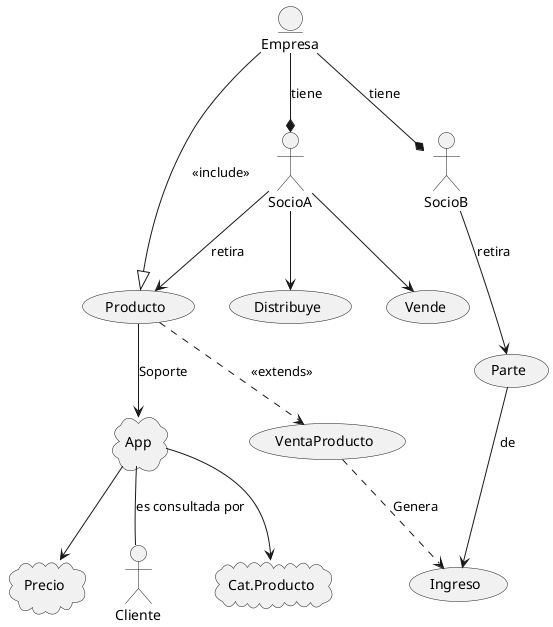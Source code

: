 @startuml
entity Empresa 

usecase Producto
usecase VentaProducto
usecase Ingreso
usecase Vende
usecase Distribuye
usecase Parte

cloud App
cloud Cat.Producto
cloud Precio

actor SocioA
actor SocioB
actor Cliente

Empresa --|> Producto: <<include>>
Producto ..> VentaProducto : <<extends>>
VentaProducto ..> Ingreso : Genera

Producto -->App : Soporte
App -->Cat.Producto 
App -->Precio 
App -- Cliente : es consultada por


Empresa --*SocioA : tiene
SocioA -->Vende
SocioA -->Distribuye
Empresa --*SocioB : tiene
SocioA --> Producto : retira

SocioB --> Parte : retira
Parte -->Ingreso : de
@enduml
